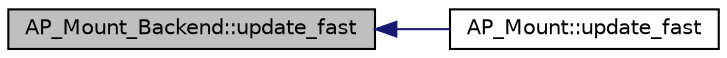 digraph "AP_Mount_Backend::update_fast"
{
 // INTERACTIVE_SVG=YES
  edge [fontname="Helvetica",fontsize="10",labelfontname="Helvetica",labelfontsize="10"];
  node [fontname="Helvetica",fontsize="10",shape=record];
  rankdir="LR";
  Node1 [label="AP_Mount_Backend::update_fast",height=0.2,width=0.4,color="black", fillcolor="grey75", style="filled", fontcolor="black"];
  Node1 -> Node2 [dir="back",color="midnightblue",fontsize="10",style="solid",fontname="Helvetica"];
  Node2 [label="AP_Mount::update_fast",height=0.2,width=0.4,color="black", fillcolor="white", style="filled",URL="$classAP__Mount.html#a9a291b1cf311ff510860ffc7a427a6a2"];
}
